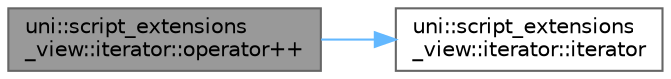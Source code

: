 digraph "uni::script_extensions_view::iterator::operator++"
{
 // LATEX_PDF_SIZE
  bgcolor="transparent";
  edge [fontname=Helvetica,fontsize=10,labelfontname=Helvetica,labelfontsize=10];
  node [fontname=Helvetica,fontsize=10,shape=box,height=0.2,width=0.4];
  rankdir="LR";
  Node1 [id="Node000001",label="uni::script_extensions\l_view::iterator::operator++",height=0.2,width=0.4,color="gray40", fillcolor="grey60", style="filled", fontcolor="black",tooltip=" "];
  Node1 -> Node2 [id="edge1_Node000001_Node000002",color="steelblue1",style="solid",tooltip=" "];
  Node2 [id="Node000002",label="uni::script_extensions\l_view::iterator::iterator",height=0.2,width=0.4,color="grey40", fillcolor="white", style="filled",URL="$structuni_1_1script__extensions__view_1_1iterator.html#a084d9c7e3eaa363fc3e14bdda4909c27",tooltip=" "];
}

